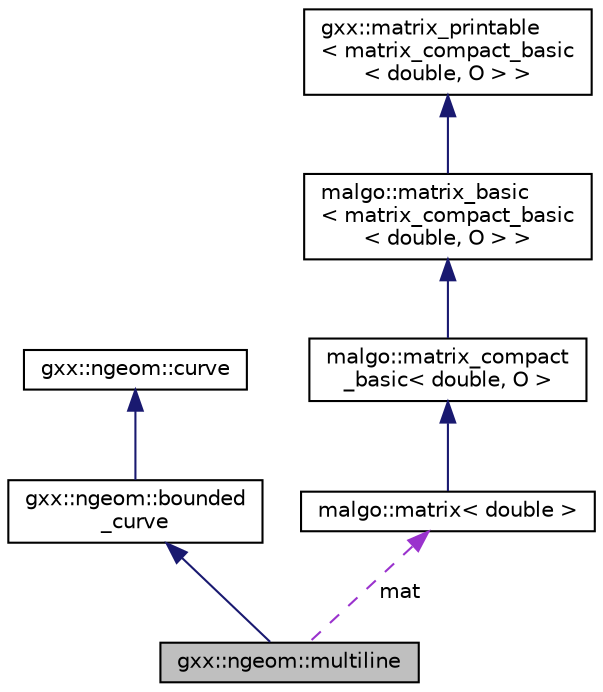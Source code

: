 digraph "gxx::ngeom::multiline"
{
  edge [fontname="Helvetica",fontsize="10",labelfontname="Helvetica",labelfontsize="10"];
  node [fontname="Helvetica",fontsize="10",shape=record];
  Node1 [label="gxx::ngeom::multiline",height=0.2,width=0.4,color="black", fillcolor="grey75", style="filled", fontcolor="black"];
  Node2 -> Node1 [dir="back",color="midnightblue",fontsize="10",style="solid",fontname="Helvetica"];
  Node2 [label="gxx::ngeom::bounded\l_curve",height=0.2,width=0.4,color="black", fillcolor="white", style="filled",URL="$classgxx_1_1ngeom_1_1bounded__curve.html"];
  Node3 -> Node2 [dir="back",color="midnightblue",fontsize="10",style="solid",fontname="Helvetica"];
  Node3 [label="gxx::ngeom::curve",height=0.2,width=0.4,color="black", fillcolor="white", style="filled",URL="$classgxx_1_1ngeom_1_1curve.html"];
  Node4 -> Node1 [dir="back",color="darkorchid3",fontsize="10",style="dashed",label=" mat" ,fontname="Helvetica"];
  Node4 [label="malgo::matrix\< double \>",height=0.2,width=0.4,color="black", fillcolor="white", style="filled",URL="$classmalgo_1_1matrix.html"];
  Node5 -> Node4 [dir="back",color="midnightblue",fontsize="10",style="solid",fontname="Helvetica"];
  Node5 [label="malgo::matrix_compact\l_basic\< double, O \>",height=0.2,width=0.4,color="black", fillcolor="white", style="filled",URL="$classmalgo_1_1matrix__compact__basic.html"];
  Node6 -> Node5 [dir="back",color="midnightblue",fontsize="10",style="solid",fontname="Helvetica"];
  Node6 [label="malgo::matrix_basic\l\< matrix_compact_basic\l\< double, O \> \>",height=0.2,width=0.4,color="black", fillcolor="white", style="filled",URL="$classmalgo_1_1matrix__basic.html"];
  Node7 -> Node6 [dir="back",color="midnightblue",fontsize="10",style="solid",fontname="Helvetica"];
  Node7 [label="gxx::matrix_printable\l\< matrix_compact_basic\l\< double, O \> \>",height=0.2,width=0.4,color="black", fillcolor="white", style="filled",URL="$classgxx_1_1matrix__printable.html"];
}
